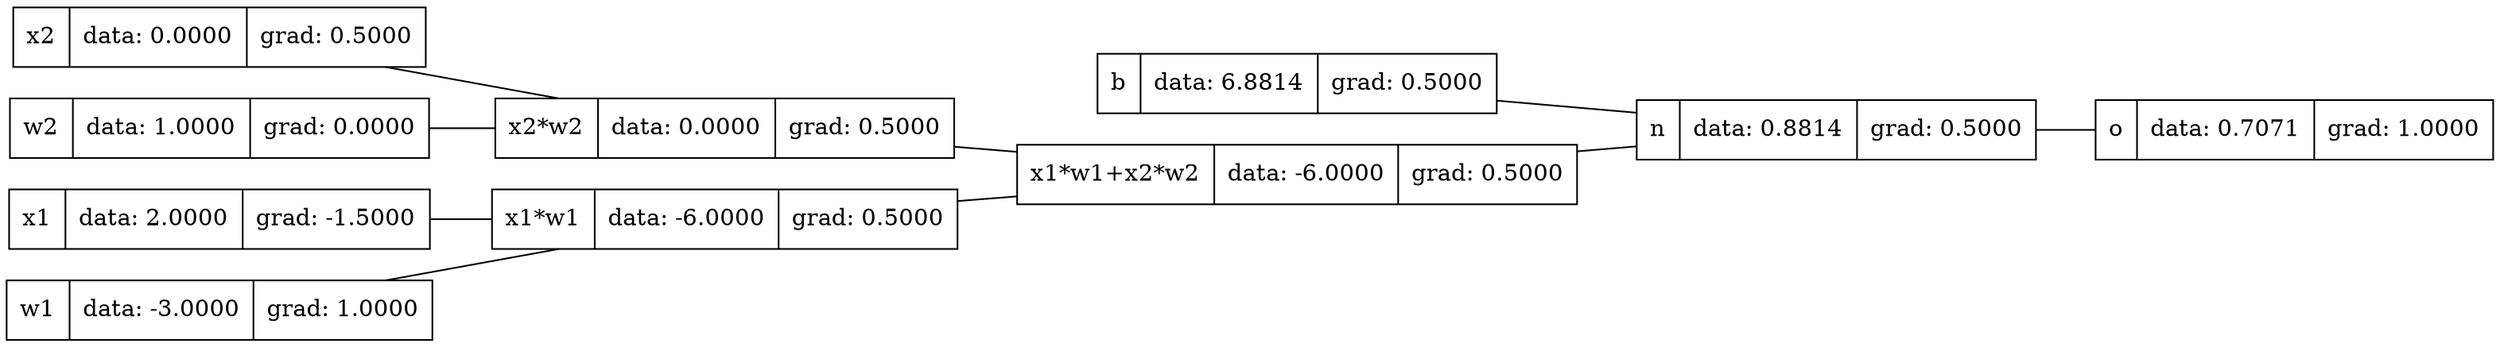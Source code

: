 graph {
	graph [rankdir=LR]
	140010163378192 [label="{x1*w1 | data: -6.0000 | grad: 0.5000}" shape=record]
	140010163378288 [label="{x2*w2 | data: 0.0000 | grad: 0.5000}" shape=record]
	140010163378384 [label="{x1*w1+x2*w2 | data: -6.0000 | grad: 0.5000}" shape=record]
	140010167008464 [label="{x2 | data: 0.0000 | grad: 0.5000}" shape=record]
	140010163378480 [label="{n | data: 0.8814 | grad: 0.5000}" shape=record]
	140010167008560 [label="{x1 | data: 2.0000 | grad: -1.5000}" shape=record]
	140010163378000 [label="{b | data: 6.8814 | grad: 0.5000}" shape=record]
	140010163378048 [label="{w2 | data: 1.0000 | grad: 0.0000}" shape=record]
	140010163378576 [label="{o | data: 0.7071 | grad: 1.0000}" shape=record]
	140010167005104 [label="{w1 | data: -3.0000 | grad: 1.0000}" shape=record]
	140010163378192 -- 140010163378384
	140010163378288 -- 140010163378384
	140010163378048 -- 140010163378288
	140010163378384 -- 140010163378480
	140010163378480 -- 140010163378576
	140010167008464 -- 140010163378288
	140010163378000 -- 140010163378480
	140010167005104 -- 140010163378192
	140010167008560 -- 140010163378192
}
